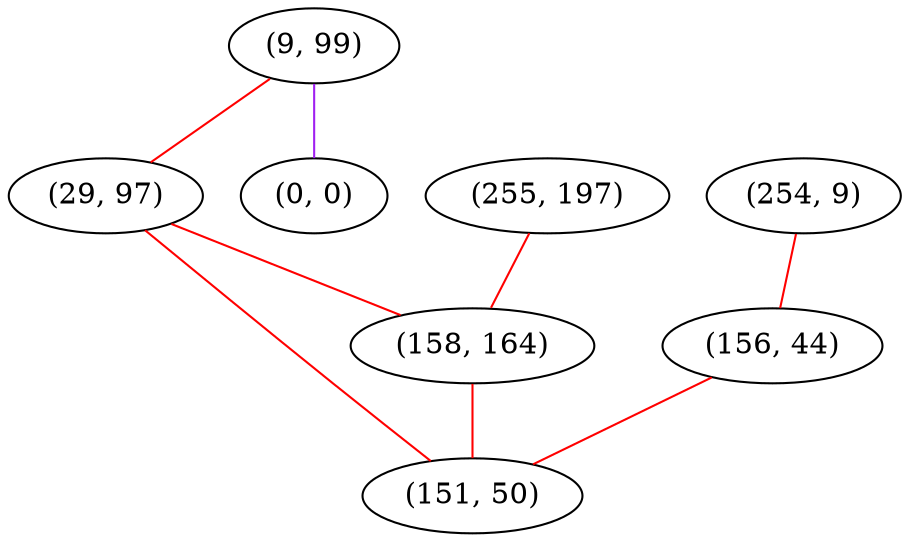 graph "" {
"(9, 99)";
"(254, 9)";
"(255, 197)";
"(29, 97)";
"(0, 0)";
"(158, 164)";
"(156, 44)";
"(151, 50)";
"(9, 99)" -- "(29, 97)"  [color=red, key=0, weight=1];
"(9, 99)" -- "(0, 0)"  [color=purple, key=0, weight=4];
"(254, 9)" -- "(156, 44)"  [color=red, key=0, weight=1];
"(255, 197)" -- "(158, 164)"  [color=red, key=0, weight=1];
"(29, 97)" -- "(158, 164)"  [color=red, key=0, weight=1];
"(29, 97)" -- "(151, 50)"  [color=red, key=0, weight=1];
"(158, 164)" -- "(151, 50)"  [color=red, key=0, weight=1];
"(156, 44)" -- "(151, 50)"  [color=red, key=0, weight=1];
}
